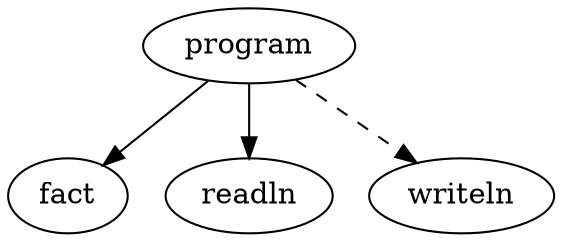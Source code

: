 digraph call_graph {
  program;
  program -> fact;
  program -> readln;
  program -> writeln [ style = dashed ];
}
